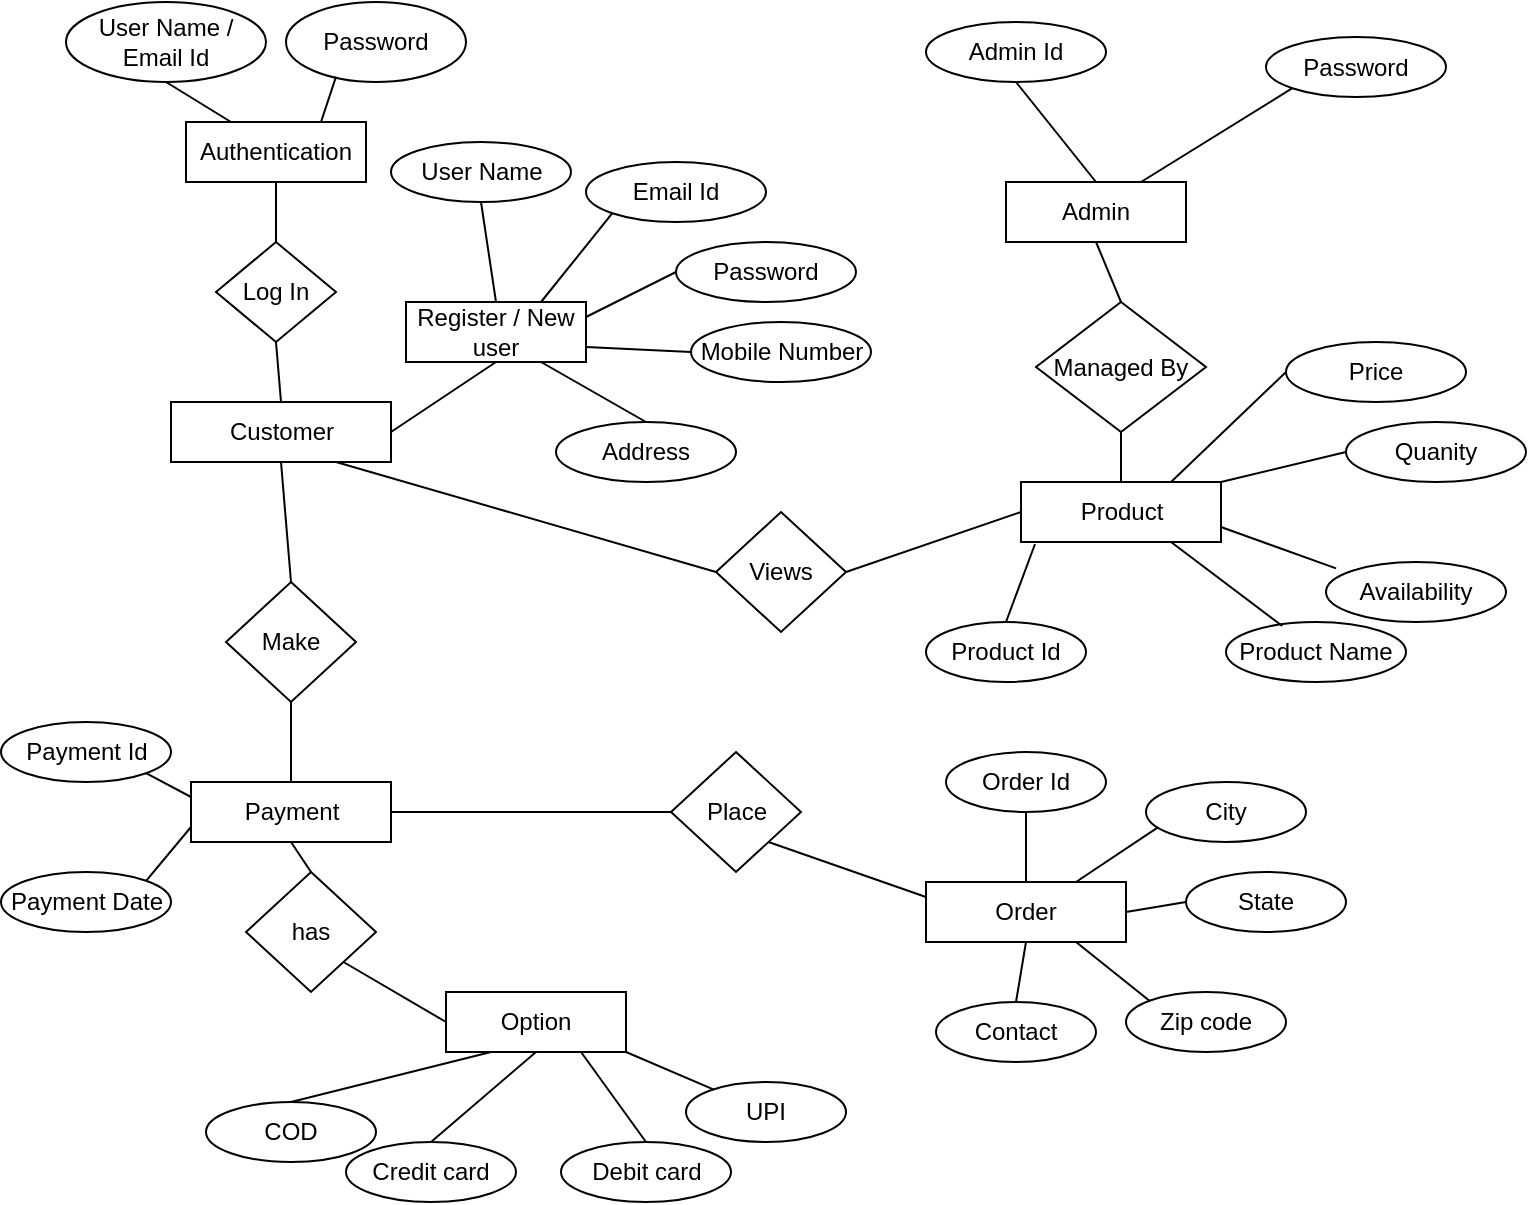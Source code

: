 <mxfile version="21.1.1" type="github">
  <diagram id="R2lEEEUBdFMjLlhIrx00" name="Page-1">
    <mxGraphModel dx="1818" dy="611" grid="1" gridSize="10" guides="1" tooltips="1" connect="1" arrows="1" fold="1" page="1" pageScale="1" pageWidth="850" pageHeight="1100" math="0" shadow="0" extFonts="Permanent Marker^https://fonts.googleapis.com/css?family=Permanent+Marker">
      <root>
        <mxCell id="0" />
        <mxCell id="1" parent="0" />
        <mxCell id="vPB9_eHQghtHpRKpBDYE-1" value="Customer" style="rounded=0;whiteSpace=wrap;html=1;" vertex="1" parent="1">
          <mxGeometry x="62.5" y="210" width="110" height="30" as="geometry" />
        </mxCell>
        <mxCell id="vPB9_eHQghtHpRKpBDYE-3" value="Log In" style="rhombus;whiteSpace=wrap;html=1;" vertex="1" parent="1">
          <mxGeometry x="85" y="130" width="60" height="50" as="geometry" />
        </mxCell>
        <mxCell id="vPB9_eHQghtHpRKpBDYE-6" value="User Name / Email Id" style="ellipse;whiteSpace=wrap;html=1;" vertex="1" parent="1">
          <mxGeometry x="10" y="10" width="100" height="40" as="geometry" />
        </mxCell>
        <mxCell id="vPB9_eHQghtHpRKpBDYE-7" value="Password" style="ellipse;whiteSpace=wrap;html=1;" vertex="1" parent="1">
          <mxGeometry x="120" y="10" width="90" height="40" as="geometry" />
        </mxCell>
        <mxCell id="vPB9_eHQghtHpRKpBDYE-10" value="Authentication" style="rounded=0;whiteSpace=wrap;html=1;" vertex="1" parent="1">
          <mxGeometry x="70" y="70" width="90" height="30" as="geometry" />
        </mxCell>
        <mxCell id="vPB9_eHQghtHpRKpBDYE-22" value="Register / New user" style="rounded=0;whiteSpace=wrap;html=1;" vertex="1" parent="1">
          <mxGeometry x="180" y="160" width="90" height="30" as="geometry" />
        </mxCell>
        <mxCell id="vPB9_eHQghtHpRKpBDYE-25" value="User Name" style="ellipse;whiteSpace=wrap;html=1;" vertex="1" parent="1">
          <mxGeometry x="172.5" y="80" width="90" height="30" as="geometry" />
        </mxCell>
        <mxCell id="vPB9_eHQghtHpRKpBDYE-26" value="Password" style="ellipse;whiteSpace=wrap;html=1;" vertex="1" parent="1">
          <mxGeometry x="315" y="130" width="90" height="30" as="geometry" />
        </mxCell>
        <mxCell id="vPB9_eHQghtHpRKpBDYE-27" value="Mobile Number" style="ellipse;whiteSpace=wrap;html=1;" vertex="1" parent="1">
          <mxGeometry x="322.5" y="170" width="90" height="30" as="geometry" />
        </mxCell>
        <mxCell id="vPB9_eHQghtHpRKpBDYE-29" value="Address" style="ellipse;whiteSpace=wrap;html=1;" vertex="1" parent="1">
          <mxGeometry x="255" y="220" width="90" height="30" as="geometry" />
        </mxCell>
        <mxCell id="vPB9_eHQghtHpRKpBDYE-32" value="" style="endArrow=none;html=1;rounded=0;exitX=0.5;exitY=0;exitDx=0;exitDy=0;entryX=0.5;entryY=1;entryDx=0;entryDy=0;" edge="1" parent="1" source="vPB9_eHQghtHpRKpBDYE-22" target="vPB9_eHQghtHpRKpBDYE-25">
          <mxGeometry width="50" height="50" relative="1" as="geometry">
            <mxPoint x="400" y="330" as="sourcePoint" />
            <mxPoint x="450" y="280" as="targetPoint" />
          </mxGeometry>
        </mxCell>
        <mxCell id="vPB9_eHQghtHpRKpBDYE-36" value="" style="endArrow=none;html=1;rounded=0;exitX=1;exitY=0.25;exitDx=0;exitDy=0;entryX=0;entryY=0.5;entryDx=0;entryDy=0;" edge="1" parent="1" source="vPB9_eHQghtHpRKpBDYE-22" target="vPB9_eHQghtHpRKpBDYE-26">
          <mxGeometry width="50" height="50" relative="1" as="geometry">
            <mxPoint x="280" y="190" as="sourcePoint" />
            <mxPoint x="450" y="280" as="targetPoint" />
          </mxGeometry>
        </mxCell>
        <mxCell id="vPB9_eHQghtHpRKpBDYE-37" value="" style="endArrow=none;html=1;rounded=0;exitX=1;exitY=0.75;exitDx=0;exitDy=0;entryX=0;entryY=0.5;entryDx=0;entryDy=0;" edge="1" parent="1" source="vPB9_eHQghtHpRKpBDYE-22" target="vPB9_eHQghtHpRKpBDYE-27">
          <mxGeometry width="50" height="50" relative="1" as="geometry">
            <mxPoint x="280" y="170" as="sourcePoint" />
            <mxPoint x="310" y="165" as="targetPoint" />
          </mxGeometry>
        </mxCell>
        <mxCell id="vPB9_eHQghtHpRKpBDYE-39" value="" style="endArrow=none;html=1;rounded=0;exitX=0.75;exitY=1;exitDx=0;exitDy=0;entryX=0.5;entryY=0;entryDx=0;entryDy=0;" edge="1" parent="1" source="vPB9_eHQghtHpRKpBDYE-22" target="vPB9_eHQghtHpRKpBDYE-29">
          <mxGeometry width="50" height="50" relative="1" as="geometry">
            <mxPoint x="280" y="185" as="sourcePoint" />
            <mxPoint x="313" y="194" as="targetPoint" />
          </mxGeometry>
        </mxCell>
        <mxCell id="vPB9_eHQghtHpRKpBDYE-40" value="" style="endArrow=none;html=1;rounded=0;exitX=1;exitY=0.5;exitDx=0;exitDy=0;entryX=0.5;entryY=1;entryDx=0;entryDy=0;" edge="1" parent="1" source="vPB9_eHQghtHpRKpBDYE-1" target="vPB9_eHQghtHpRKpBDYE-22">
          <mxGeometry width="50" height="50" relative="1" as="geometry">
            <mxPoint x="258" y="170" as="sourcePoint" />
            <mxPoint x="278" y="146" as="targetPoint" />
          </mxGeometry>
        </mxCell>
        <mxCell id="vPB9_eHQghtHpRKpBDYE-41" value="" style="endArrow=none;html=1;rounded=0;exitX=0.5;exitY=0;exitDx=0;exitDy=0;entryX=0.5;entryY=1;entryDx=0;entryDy=0;" edge="1" parent="1" source="vPB9_eHQghtHpRKpBDYE-1" target="vPB9_eHQghtHpRKpBDYE-3">
          <mxGeometry width="50" height="50" relative="1" as="geometry">
            <mxPoint x="180" y="235" as="sourcePoint" />
            <mxPoint x="235" y="200" as="targetPoint" />
          </mxGeometry>
        </mxCell>
        <mxCell id="vPB9_eHQghtHpRKpBDYE-42" value="" style="endArrow=none;html=1;rounded=0;exitX=0.5;exitY=0;exitDx=0;exitDy=0;entryX=0.5;entryY=1;entryDx=0;entryDy=0;" edge="1" parent="1" source="vPB9_eHQghtHpRKpBDYE-3" target="vPB9_eHQghtHpRKpBDYE-10">
          <mxGeometry width="50" height="50" relative="1" as="geometry">
            <mxPoint x="400" y="330" as="sourcePoint" />
            <mxPoint x="450" y="280" as="targetPoint" />
          </mxGeometry>
        </mxCell>
        <mxCell id="vPB9_eHQghtHpRKpBDYE-45" value="" style="endArrow=none;html=1;rounded=0;exitX=0.75;exitY=0;exitDx=0;exitDy=0;entryX=0.278;entryY=0.933;entryDx=0;entryDy=0;entryPerimeter=0;" edge="1" parent="1" source="vPB9_eHQghtHpRKpBDYE-10" target="vPB9_eHQghtHpRKpBDYE-7">
          <mxGeometry width="50" height="50" relative="1" as="geometry">
            <mxPoint x="400" y="330" as="sourcePoint" />
            <mxPoint x="450" y="280" as="targetPoint" />
          </mxGeometry>
        </mxCell>
        <mxCell id="vPB9_eHQghtHpRKpBDYE-46" value="" style="endArrow=none;html=1;rounded=0;exitX=0.25;exitY=0;exitDx=0;exitDy=0;entryX=0.5;entryY=1;entryDx=0;entryDy=0;" edge="1" parent="1" source="vPB9_eHQghtHpRKpBDYE-10" target="vPB9_eHQghtHpRKpBDYE-6">
          <mxGeometry width="50" height="50" relative="1" as="geometry">
            <mxPoint x="148" y="80" as="sourcePoint" />
            <mxPoint x="155" y="48" as="targetPoint" />
          </mxGeometry>
        </mxCell>
        <mxCell id="vPB9_eHQghtHpRKpBDYE-48" value="Views" style="rhombus;whiteSpace=wrap;html=1;" vertex="1" parent="1">
          <mxGeometry x="335" y="265" width="65" height="60" as="geometry" />
        </mxCell>
        <mxCell id="vPB9_eHQghtHpRKpBDYE-50" value="" style="endArrow=none;html=1;rounded=0;exitX=0;exitY=0.5;exitDx=0;exitDy=0;entryX=0.75;entryY=1;entryDx=0;entryDy=0;" edge="1" parent="1" source="vPB9_eHQghtHpRKpBDYE-48" target="vPB9_eHQghtHpRKpBDYE-1">
          <mxGeometry width="50" height="50" relative="1" as="geometry">
            <mxPoint x="125" y="220" as="sourcePoint" />
            <mxPoint x="115" y="240" as="targetPoint" />
            <Array as="points" />
          </mxGeometry>
        </mxCell>
        <mxCell id="vPB9_eHQghtHpRKpBDYE-51" value="Product" style="rounded=0;whiteSpace=wrap;html=1;" vertex="1" parent="1">
          <mxGeometry x="487.5" y="250" width="100" height="30" as="geometry" />
        </mxCell>
        <mxCell id="vPB9_eHQghtHpRKpBDYE-52" value="" style="endArrow=none;html=1;rounded=0;exitX=0;exitY=0.5;exitDx=0;exitDy=0;entryX=1;entryY=0.5;entryDx=0;entryDy=0;" edge="1" parent="1" source="vPB9_eHQghtHpRKpBDYE-51" target="vPB9_eHQghtHpRKpBDYE-48">
          <mxGeometry width="50" height="50" relative="1" as="geometry">
            <mxPoint x="125" y="310" as="sourcePoint" />
            <mxPoint x="125" y="250" as="targetPoint" />
            <Array as="points" />
          </mxGeometry>
        </mxCell>
        <mxCell id="vPB9_eHQghtHpRKpBDYE-54" value="Payment" style="rounded=0;whiteSpace=wrap;html=1;" vertex="1" parent="1">
          <mxGeometry x="72.5" y="400" width="100" height="30" as="geometry" />
        </mxCell>
        <mxCell id="vPB9_eHQghtHpRKpBDYE-58" value="Payment Id" style="ellipse;whiteSpace=wrap;html=1;" vertex="1" parent="1">
          <mxGeometry x="-22.5" y="370" width="85" height="30" as="geometry" />
        </mxCell>
        <mxCell id="vPB9_eHQghtHpRKpBDYE-59" value="Payment Date" style="ellipse;whiteSpace=wrap;html=1;" vertex="1" parent="1">
          <mxGeometry x="-22.5" y="445" width="85" height="30" as="geometry" />
        </mxCell>
        <mxCell id="vPB9_eHQghtHpRKpBDYE-62" value="" style="endArrow=none;html=1;rounded=0;exitX=1;exitY=1;exitDx=0;exitDy=0;entryX=0;entryY=0.25;entryDx=0;entryDy=0;" edge="1" parent="1" source="vPB9_eHQghtHpRKpBDYE-58" target="vPB9_eHQghtHpRKpBDYE-54">
          <mxGeometry width="50" height="50" relative="1" as="geometry">
            <mxPoint x="125" y="370" as="sourcePoint" />
            <mxPoint x="155" y="420" as="targetPoint" />
          </mxGeometry>
        </mxCell>
        <mxCell id="vPB9_eHQghtHpRKpBDYE-63" value="" style="endArrow=none;html=1;rounded=0;exitX=1;exitY=0;exitDx=0;exitDy=0;entryX=0;entryY=0.75;entryDx=0;entryDy=0;" edge="1" parent="1" source="vPB9_eHQghtHpRKpBDYE-59" target="vPB9_eHQghtHpRKpBDYE-54">
          <mxGeometry width="50" height="50" relative="1" as="geometry">
            <mxPoint x="70" y="405" as="sourcePoint" />
            <mxPoint x="105" y="428" as="targetPoint" />
          </mxGeometry>
        </mxCell>
        <mxCell id="vPB9_eHQghtHpRKpBDYE-64" value="has" style="rhombus;whiteSpace=wrap;html=1;" vertex="1" parent="1">
          <mxGeometry x="100" y="445" width="65" height="60" as="geometry" />
        </mxCell>
        <mxCell id="vPB9_eHQghtHpRKpBDYE-66" value="" style="endArrow=none;html=1;rounded=0;exitX=0.5;exitY=1;exitDx=0;exitDy=0;entryX=0.5;entryY=0;entryDx=0;entryDy=0;" edge="1" parent="1" source="vPB9_eHQghtHpRKpBDYE-54" target="vPB9_eHQghtHpRKpBDYE-64">
          <mxGeometry width="50" height="50" relative="1" as="geometry">
            <mxPoint x="400" y="330" as="sourcePoint" />
            <mxPoint x="450" y="280" as="targetPoint" />
          </mxGeometry>
        </mxCell>
        <mxCell id="vPB9_eHQghtHpRKpBDYE-67" value="COD" style="ellipse;whiteSpace=wrap;html=1;" vertex="1" parent="1">
          <mxGeometry x="80" y="560" width="85" height="30" as="geometry" />
        </mxCell>
        <mxCell id="vPB9_eHQghtHpRKpBDYE-68" value="Credit card" style="ellipse;whiteSpace=wrap;html=1;" vertex="1" parent="1">
          <mxGeometry x="150" y="580" width="85" height="30" as="geometry" />
        </mxCell>
        <mxCell id="vPB9_eHQghtHpRKpBDYE-69" value="UPI" style="ellipse;whiteSpace=wrap;html=1;" vertex="1" parent="1">
          <mxGeometry x="320" y="550" width="80" height="30" as="geometry" />
        </mxCell>
        <mxCell id="vPB9_eHQghtHpRKpBDYE-70" value="" style="endArrow=none;html=1;rounded=0;exitX=0.5;exitY=0;exitDx=0;exitDy=0;entryX=0.25;entryY=1;entryDx=0;entryDy=0;" edge="1" parent="1" source="vPB9_eHQghtHpRKpBDYE-67" target="vPB9_eHQghtHpRKpBDYE-97">
          <mxGeometry width="50" height="50" relative="1" as="geometry">
            <mxPoint x="400" y="330" as="sourcePoint" />
            <mxPoint x="450" y="280" as="targetPoint" />
          </mxGeometry>
        </mxCell>
        <mxCell id="vPB9_eHQghtHpRKpBDYE-71" value="" style="endArrow=none;html=1;rounded=0;exitX=0.5;exitY=1;exitDx=0;exitDy=0;entryX=0.5;entryY=0;entryDx=0;entryDy=0;" edge="1" parent="1" source="vPB9_eHQghtHpRKpBDYE-97" target="vPB9_eHQghtHpRKpBDYE-68">
          <mxGeometry width="50" height="50" relative="1" as="geometry">
            <mxPoint x="140" y="450" as="sourcePoint" />
            <mxPoint x="120" y="530" as="targetPoint" />
          </mxGeometry>
        </mxCell>
        <mxCell id="vPB9_eHQghtHpRKpBDYE-72" value="" style="endArrow=none;html=1;rounded=0;exitX=1;exitY=1;exitDx=0;exitDy=0;" edge="1" parent="1" source="vPB9_eHQghtHpRKpBDYE-97" target="vPB9_eHQghtHpRKpBDYE-69">
          <mxGeometry width="50" height="50" relative="1" as="geometry">
            <mxPoint x="121" y="515" as="sourcePoint" />
            <mxPoint x="340" y="530" as="targetPoint" />
          </mxGeometry>
        </mxCell>
        <mxCell id="vPB9_eHQghtHpRKpBDYE-73" value="Product Id" style="ellipse;whiteSpace=wrap;html=1;" vertex="1" parent="1">
          <mxGeometry x="440" y="320" width="80" height="30" as="geometry" />
        </mxCell>
        <mxCell id="vPB9_eHQghtHpRKpBDYE-74" value="Product Name" style="ellipse;whiteSpace=wrap;html=1;" vertex="1" parent="1">
          <mxGeometry x="590" y="320" width="90" height="30" as="geometry" />
        </mxCell>
        <mxCell id="vPB9_eHQghtHpRKpBDYE-75" value="Availability" style="ellipse;whiteSpace=wrap;html=1;" vertex="1" parent="1">
          <mxGeometry x="640" y="290" width="90" height="30" as="geometry" />
        </mxCell>
        <mxCell id="vPB9_eHQghtHpRKpBDYE-76" value="Quanity" style="ellipse;whiteSpace=wrap;html=1;" vertex="1" parent="1">
          <mxGeometry x="650" y="220" width="90" height="30" as="geometry" />
        </mxCell>
        <mxCell id="vPB9_eHQghtHpRKpBDYE-77" value="" style="endArrow=none;html=1;rounded=0;exitX=0.07;exitY=1.033;exitDx=0;exitDy=0;entryX=0.5;entryY=0;entryDx=0;entryDy=0;exitPerimeter=0;" edge="1" parent="1" source="vPB9_eHQghtHpRKpBDYE-51" target="vPB9_eHQghtHpRKpBDYE-73">
          <mxGeometry width="50" height="50" relative="1" as="geometry">
            <mxPoint x="125" y="370" as="sourcePoint" />
            <mxPoint x="155" y="420" as="targetPoint" />
          </mxGeometry>
        </mxCell>
        <mxCell id="vPB9_eHQghtHpRKpBDYE-78" value="" style="endArrow=none;html=1;rounded=0;exitX=0.75;exitY=1;exitDx=0;exitDy=0;entryX=0.313;entryY=0.067;entryDx=0;entryDy=0;entryPerimeter=0;" edge="1" parent="1" source="vPB9_eHQghtHpRKpBDYE-51" target="vPB9_eHQghtHpRKpBDYE-74">
          <mxGeometry width="50" height="50" relative="1" as="geometry">
            <mxPoint x="437" y="356" as="sourcePoint" />
            <mxPoint x="440" y="410" as="targetPoint" />
          </mxGeometry>
        </mxCell>
        <mxCell id="vPB9_eHQghtHpRKpBDYE-80" value="" style="endArrow=none;html=1;rounded=0;exitX=1;exitY=0.75;exitDx=0;exitDy=0;entryX=0.056;entryY=0.107;entryDx=0;entryDy=0;entryPerimeter=0;" edge="1" parent="1" source="vPB9_eHQghtHpRKpBDYE-51" target="vPB9_eHQghtHpRKpBDYE-75">
          <mxGeometry width="50" height="50" relative="1" as="geometry">
            <mxPoint x="455" y="355" as="sourcePoint" />
            <mxPoint x="448" y="432" as="targetPoint" />
          </mxGeometry>
        </mxCell>
        <mxCell id="vPB9_eHQghtHpRKpBDYE-81" value="" style="endArrow=none;html=1;rounded=0;exitX=1;exitY=0;exitDx=0;exitDy=0;entryX=0;entryY=0.5;entryDx=0;entryDy=0;" edge="1" parent="1" source="vPB9_eHQghtHpRKpBDYE-51" target="vPB9_eHQghtHpRKpBDYE-76">
          <mxGeometry width="50" height="50" relative="1" as="geometry">
            <mxPoint x="480" y="355" as="sourcePoint" />
            <mxPoint x="525" y="423" as="targetPoint" />
          </mxGeometry>
        </mxCell>
        <mxCell id="vPB9_eHQghtHpRKpBDYE-82" value="Managed By" style="rhombus;whiteSpace=wrap;html=1;" vertex="1" parent="1">
          <mxGeometry x="495" y="160" width="85" height="65" as="geometry" />
        </mxCell>
        <mxCell id="vPB9_eHQghtHpRKpBDYE-83" value="" style="endArrow=none;html=1;rounded=0;exitX=0.5;exitY=1;exitDx=0;exitDy=0;entryX=0.5;entryY=0;entryDx=0;entryDy=0;" edge="1" parent="1" source="vPB9_eHQghtHpRKpBDYE-82" target="vPB9_eHQghtHpRKpBDYE-51">
          <mxGeometry width="50" height="50" relative="1" as="geometry">
            <mxPoint x="455" y="355" as="sourcePoint" />
            <mxPoint x="448" y="432" as="targetPoint" />
          </mxGeometry>
        </mxCell>
        <mxCell id="vPB9_eHQghtHpRKpBDYE-84" value="Admin Id" style="ellipse;whiteSpace=wrap;html=1;" vertex="1" parent="1">
          <mxGeometry x="440" y="20" width="90" height="30" as="geometry" />
        </mxCell>
        <mxCell id="vPB9_eHQghtHpRKpBDYE-85" value="Admin" style="rounded=0;whiteSpace=wrap;html=1;" vertex="1" parent="1">
          <mxGeometry x="480" y="100" width="90" height="30" as="geometry" />
        </mxCell>
        <mxCell id="vPB9_eHQghtHpRKpBDYE-87" value="Price" style="ellipse;whiteSpace=wrap;html=1;" vertex="1" parent="1">
          <mxGeometry x="620" y="180" width="90" height="30" as="geometry" />
        </mxCell>
        <mxCell id="vPB9_eHQghtHpRKpBDYE-88" value="" style="endArrow=none;html=1;rounded=0;exitX=0.75;exitY=0;exitDx=0;exitDy=0;entryX=0;entryY=0.5;entryDx=0;entryDy=0;" edge="1" parent="1" source="vPB9_eHQghtHpRKpBDYE-51" target="vPB9_eHQghtHpRKpBDYE-87">
          <mxGeometry width="50" height="50" relative="1" as="geometry">
            <mxPoint x="505" y="355" as="sourcePoint" />
            <mxPoint x="600" y="395" as="targetPoint" />
          </mxGeometry>
        </mxCell>
        <mxCell id="vPB9_eHQghtHpRKpBDYE-89" value="Password" style="ellipse;whiteSpace=wrap;html=1;" vertex="1" parent="1">
          <mxGeometry x="610" y="27.5" width="90" height="30" as="geometry" />
        </mxCell>
        <mxCell id="vPB9_eHQghtHpRKpBDYE-90" value="" style="endArrow=none;html=1;rounded=0;exitX=0.5;exitY=0;exitDx=0;exitDy=0;entryX=0.5;entryY=1;entryDx=0;entryDy=0;" edge="1" parent="1" source="vPB9_eHQghtHpRKpBDYE-85" target="vPB9_eHQghtHpRKpBDYE-84">
          <mxGeometry width="50" height="50" relative="1" as="geometry">
            <mxPoint x="258" y="170" as="sourcePoint" />
            <mxPoint x="278" y="146" as="targetPoint" />
          </mxGeometry>
        </mxCell>
        <mxCell id="vPB9_eHQghtHpRKpBDYE-91" value="" style="endArrow=none;html=1;rounded=0;entryX=0;entryY=1;entryDx=0;entryDy=0;exitX=0.75;exitY=0;exitDx=0;exitDy=0;" edge="1" parent="1" source="vPB9_eHQghtHpRKpBDYE-85" target="vPB9_eHQghtHpRKpBDYE-89">
          <mxGeometry width="50" height="50" relative="1" as="geometry">
            <mxPoint x="530" y="160" as="sourcePoint" />
            <mxPoint x="480" y="98" as="targetPoint" />
          </mxGeometry>
        </mxCell>
        <mxCell id="vPB9_eHQghtHpRKpBDYE-92" value="" style="endArrow=none;html=1;rounded=0;exitX=0.5;exitY=0;exitDx=0;exitDy=0;entryX=0.5;entryY=1;entryDx=0;entryDy=0;" edge="1" parent="1" source="vPB9_eHQghtHpRKpBDYE-82" target="vPB9_eHQghtHpRKpBDYE-85">
          <mxGeometry width="50" height="50" relative="1" as="geometry">
            <mxPoint x="503" y="170" as="sourcePoint" />
            <mxPoint x="483" y="180" as="targetPoint" />
          </mxGeometry>
        </mxCell>
        <mxCell id="vPB9_eHQghtHpRKpBDYE-93" value="Make" style="rhombus;whiteSpace=wrap;html=1;" vertex="1" parent="1">
          <mxGeometry x="90" y="300" width="65" height="60" as="geometry" />
        </mxCell>
        <mxCell id="vPB9_eHQghtHpRKpBDYE-94" value="" style="endArrow=none;html=1;rounded=0;entryX=0.5;entryY=1;entryDx=0;entryDy=0;exitX=0.5;exitY=0;exitDx=0;exitDy=0;" edge="1" parent="1" source="vPB9_eHQghtHpRKpBDYE-93" target="vPB9_eHQghtHpRKpBDYE-1">
          <mxGeometry width="50" height="50" relative="1" as="geometry">
            <mxPoint x="110" y="290" as="sourcePoint" />
            <mxPoint x="153" y="250" as="targetPoint" />
            <Array as="points" />
          </mxGeometry>
        </mxCell>
        <mxCell id="vPB9_eHQghtHpRKpBDYE-95" value="" style="endArrow=none;html=1;rounded=0;entryX=0.5;entryY=1;entryDx=0;entryDy=0;exitX=0.5;exitY=0;exitDx=0;exitDy=0;" edge="1" parent="1" source="vPB9_eHQghtHpRKpBDYE-54" target="vPB9_eHQghtHpRKpBDYE-93">
          <mxGeometry width="50" height="50" relative="1" as="geometry">
            <mxPoint x="128" y="310" as="sourcePoint" />
            <mxPoint x="125" y="250" as="targetPoint" />
            <Array as="points" />
          </mxGeometry>
        </mxCell>
        <mxCell id="vPB9_eHQghtHpRKpBDYE-97" value="Option" style="rounded=0;whiteSpace=wrap;html=1;" vertex="1" parent="1">
          <mxGeometry x="200" y="505" width="90" height="30" as="geometry" />
        </mxCell>
        <mxCell id="vPB9_eHQghtHpRKpBDYE-100" value="" style="endArrow=none;html=1;rounded=0;exitX=0;exitY=0.5;exitDx=0;exitDy=0;entryX=1;entryY=1;entryDx=0;entryDy=0;" edge="1" parent="1" source="vPB9_eHQghtHpRKpBDYE-97" target="vPB9_eHQghtHpRKpBDYE-64">
          <mxGeometry width="50" height="50" relative="1" as="geometry">
            <mxPoint x="133" y="440" as="sourcePoint" />
            <mxPoint x="98" y="500" as="targetPoint" />
          </mxGeometry>
        </mxCell>
        <mxCell id="vPB9_eHQghtHpRKpBDYE-103" value="" style="endArrow=none;html=1;rounded=0;entryX=1;entryY=0.5;entryDx=0;entryDy=0;exitX=0;exitY=0.5;exitDx=0;exitDy=0;" edge="1" parent="1" source="vPB9_eHQghtHpRKpBDYE-105" target="vPB9_eHQghtHpRKpBDYE-54">
          <mxGeometry width="50" height="50" relative="1" as="geometry">
            <mxPoint x="320" y="380" as="sourcePoint" />
            <mxPoint x="155" y="250" as="targetPoint" />
            <Array as="points" />
          </mxGeometry>
        </mxCell>
        <mxCell id="vPB9_eHQghtHpRKpBDYE-105" value="Place" style="rhombus;whiteSpace=wrap;html=1;" vertex="1" parent="1">
          <mxGeometry x="312.5" y="385" width="65" height="60" as="geometry" />
        </mxCell>
        <mxCell id="vPB9_eHQghtHpRKpBDYE-106" value="Order" style="rounded=0;whiteSpace=wrap;html=1;" vertex="1" parent="1">
          <mxGeometry x="440" y="450" width="100" height="30" as="geometry" />
        </mxCell>
        <mxCell id="vPB9_eHQghtHpRKpBDYE-108" value="" style="endArrow=none;html=1;rounded=0;exitX=1;exitY=1;exitDx=0;exitDy=0;entryX=0;entryY=0.25;entryDx=0;entryDy=0;" edge="1" parent="1" source="vPB9_eHQghtHpRKpBDYE-105" target="vPB9_eHQghtHpRKpBDYE-106">
          <mxGeometry width="50" height="50" relative="1" as="geometry">
            <mxPoint x="295" y="545" as="sourcePoint" />
            <mxPoint x="343" y="564" as="targetPoint" />
          </mxGeometry>
        </mxCell>
        <mxCell id="vPB9_eHQghtHpRKpBDYE-109" value="Order Id" style="ellipse;whiteSpace=wrap;html=1;" vertex="1" parent="1">
          <mxGeometry x="450" y="385" width="80" height="30" as="geometry" />
        </mxCell>
        <mxCell id="vPB9_eHQghtHpRKpBDYE-110" value="City" style="ellipse;whiteSpace=wrap;html=1;" vertex="1" parent="1">
          <mxGeometry x="550" y="400" width="80" height="30" as="geometry" />
        </mxCell>
        <mxCell id="vPB9_eHQghtHpRKpBDYE-111" value="State" style="ellipse;whiteSpace=wrap;html=1;" vertex="1" parent="1">
          <mxGeometry x="570" y="445" width="80" height="30" as="geometry" />
        </mxCell>
        <mxCell id="vPB9_eHQghtHpRKpBDYE-112" value="Zip code" style="ellipse;whiteSpace=wrap;html=1;" vertex="1" parent="1">
          <mxGeometry x="540" y="505" width="80" height="30" as="geometry" />
        </mxCell>
        <mxCell id="vPB9_eHQghtHpRKpBDYE-114" value="Contact" style="ellipse;whiteSpace=wrap;html=1;" vertex="1" parent="1">
          <mxGeometry x="445" y="510" width="80" height="30" as="geometry" />
        </mxCell>
        <mxCell id="vPB9_eHQghtHpRKpBDYE-115" value="" style="endArrow=none;html=1;rounded=0;exitX=0.5;exitY=1;exitDx=0;exitDy=0;entryX=0.5;entryY=0;entryDx=0;entryDy=0;" edge="1" parent="1" source="vPB9_eHQghtHpRKpBDYE-109" target="vPB9_eHQghtHpRKpBDYE-106">
          <mxGeometry width="50" height="50" relative="1" as="geometry">
            <mxPoint x="371" y="440" as="sourcePoint" />
            <mxPoint x="450" y="468" as="targetPoint" />
          </mxGeometry>
        </mxCell>
        <mxCell id="vPB9_eHQghtHpRKpBDYE-116" value="" style="endArrow=none;html=1;rounded=0;exitX=0.072;exitY=0.76;exitDx=0;exitDy=0;entryX=0.75;entryY=0;entryDx=0;entryDy=0;exitPerimeter=0;" edge="1" parent="1" source="vPB9_eHQghtHpRKpBDYE-110" target="vPB9_eHQghtHpRKpBDYE-106">
          <mxGeometry width="50" height="50" relative="1" as="geometry">
            <mxPoint x="500" y="425" as="sourcePoint" />
            <mxPoint x="500" y="460" as="targetPoint" />
          </mxGeometry>
        </mxCell>
        <mxCell id="vPB9_eHQghtHpRKpBDYE-117" value="" style="endArrow=none;html=1;rounded=0;exitX=0;exitY=0.5;exitDx=0;exitDy=0;entryX=1;entryY=0.5;entryDx=0;entryDy=0;" edge="1" parent="1" source="vPB9_eHQghtHpRKpBDYE-111" target="vPB9_eHQghtHpRKpBDYE-106">
          <mxGeometry width="50" height="50" relative="1" as="geometry">
            <mxPoint x="566" y="433" as="sourcePoint" />
            <mxPoint x="525" y="460" as="targetPoint" />
          </mxGeometry>
        </mxCell>
        <mxCell id="vPB9_eHQghtHpRKpBDYE-118" value="" style="endArrow=none;html=1;rounded=0;exitX=0;exitY=0;exitDx=0;exitDy=0;entryX=0.75;entryY=1;entryDx=0;entryDy=0;" edge="1" parent="1" source="vPB9_eHQghtHpRKpBDYE-112" target="vPB9_eHQghtHpRKpBDYE-106">
          <mxGeometry width="50" height="50" relative="1" as="geometry">
            <mxPoint x="576" y="443" as="sourcePoint" />
            <mxPoint x="535" y="470" as="targetPoint" />
          </mxGeometry>
        </mxCell>
        <mxCell id="vPB9_eHQghtHpRKpBDYE-119" value="" style="endArrow=none;html=1;rounded=0;exitX=0.5;exitY=0;exitDx=0;exitDy=0;entryX=0.5;entryY=1;entryDx=0;entryDy=0;" edge="1" parent="1" source="vPB9_eHQghtHpRKpBDYE-114" target="vPB9_eHQghtHpRKpBDYE-106">
          <mxGeometry width="50" height="50" relative="1" as="geometry">
            <mxPoint x="562" y="519" as="sourcePoint" />
            <mxPoint x="525" y="490" as="targetPoint" />
          </mxGeometry>
        </mxCell>
        <mxCell id="vPB9_eHQghtHpRKpBDYE-122" value="Debit card" style="ellipse;whiteSpace=wrap;html=1;" vertex="1" parent="1">
          <mxGeometry x="257.5" y="580" width="85" height="30" as="geometry" />
        </mxCell>
        <mxCell id="vPB9_eHQghtHpRKpBDYE-123" value="" style="endArrow=none;html=1;rounded=0;exitX=0.75;exitY=1;exitDx=0;exitDy=0;entryX=0.5;entryY=0;entryDx=0;entryDy=0;" edge="1" parent="1" source="vPB9_eHQghtHpRKpBDYE-97" target="vPB9_eHQghtHpRKpBDYE-122">
          <mxGeometry width="50" height="50" relative="1" as="geometry">
            <mxPoint x="255" y="545" as="sourcePoint" />
            <mxPoint x="203" y="590" as="targetPoint" />
          </mxGeometry>
        </mxCell>
        <mxCell id="vPB9_eHQghtHpRKpBDYE-124" value="Email Id" style="ellipse;whiteSpace=wrap;html=1;" vertex="1" parent="1">
          <mxGeometry x="270" y="90" width="90" height="30" as="geometry" />
        </mxCell>
        <mxCell id="vPB9_eHQghtHpRKpBDYE-125" value="" style="endArrow=none;html=1;rounded=0;exitX=0.75;exitY=0;exitDx=0;exitDy=0;entryX=0;entryY=1;entryDx=0;entryDy=0;" edge="1" parent="1" source="vPB9_eHQghtHpRKpBDYE-22" target="vPB9_eHQghtHpRKpBDYE-124">
          <mxGeometry width="50" height="50" relative="1" as="geometry">
            <mxPoint x="280" y="178" as="sourcePoint" />
            <mxPoint x="325" y="155" as="targetPoint" />
          </mxGeometry>
        </mxCell>
      </root>
    </mxGraphModel>
  </diagram>
</mxfile>
